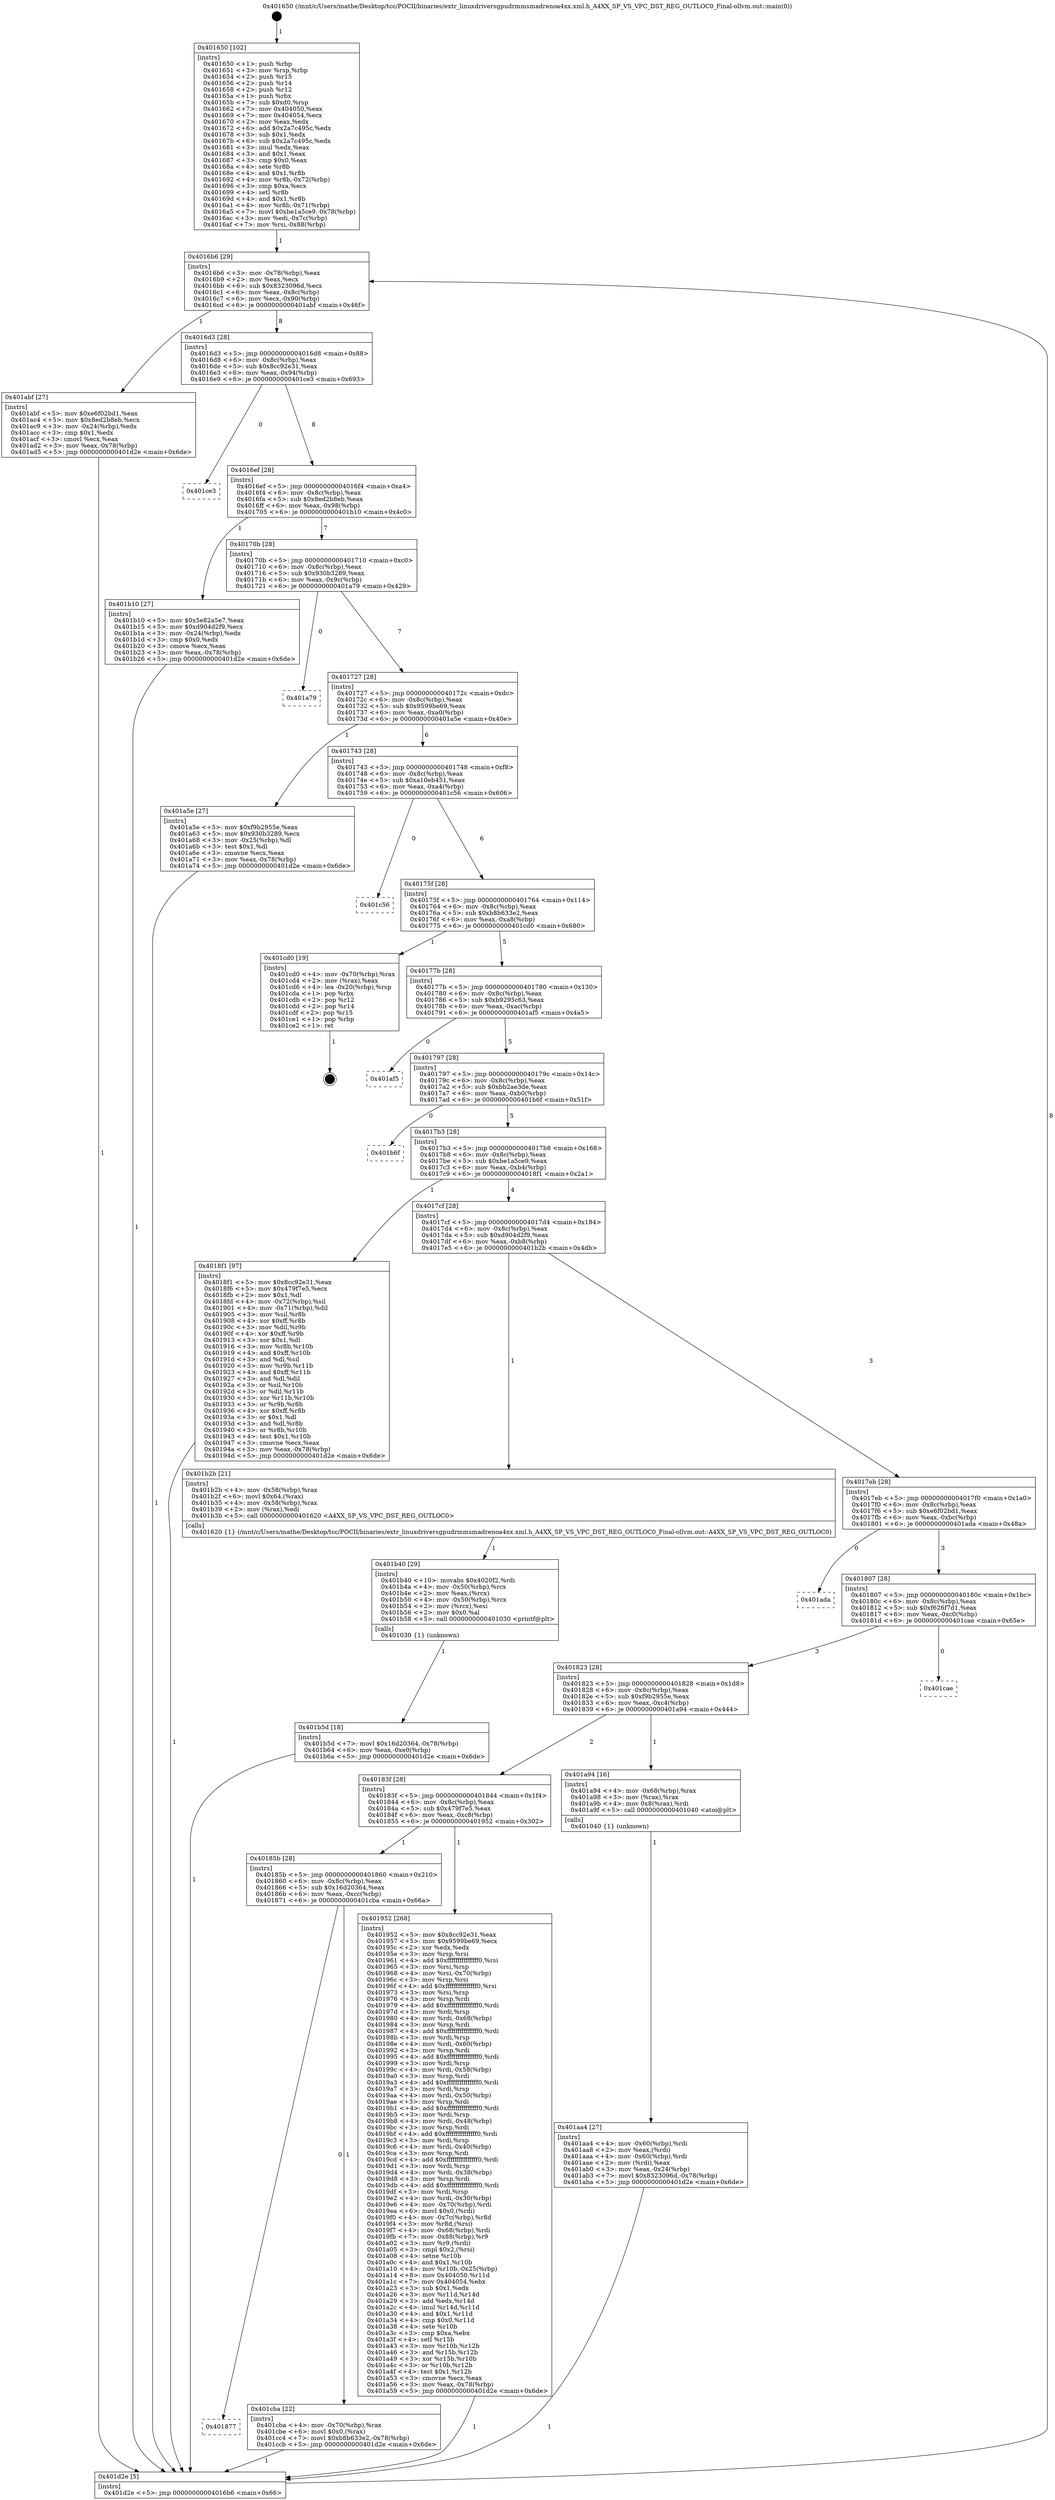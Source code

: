 digraph "0x401650" {
  label = "0x401650 (/mnt/c/Users/mathe/Desktop/tcc/POCII/binaries/extr_linuxdriversgpudrmmsmadrenoa4xx.xml.h_A4XX_SP_VS_VPC_DST_REG_OUTLOC0_Final-ollvm.out::main(0))"
  labelloc = "t"
  node[shape=record]

  Entry [label="",width=0.3,height=0.3,shape=circle,fillcolor=black,style=filled]
  "0x4016b6" [label="{
     0x4016b6 [29]\l
     | [instrs]\l
     &nbsp;&nbsp;0x4016b6 \<+3\>: mov -0x78(%rbp),%eax\l
     &nbsp;&nbsp;0x4016b9 \<+2\>: mov %eax,%ecx\l
     &nbsp;&nbsp;0x4016bb \<+6\>: sub $0x8323096d,%ecx\l
     &nbsp;&nbsp;0x4016c1 \<+6\>: mov %eax,-0x8c(%rbp)\l
     &nbsp;&nbsp;0x4016c7 \<+6\>: mov %ecx,-0x90(%rbp)\l
     &nbsp;&nbsp;0x4016cd \<+6\>: je 0000000000401abf \<main+0x46f\>\l
  }"]
  "0x401abf" [label="{
     0x401abf [27]\l
     | [instrs]\l
     &nbsp;&nbsp;0x401abf \<+5\>: mov $0xe6f02bd1,%eax\l
     &nbsp;&nbsp;0x401ac4 \<+5\>: mov $0x8ed2b8eb,%ecx\l
     &nbsp;&nbsp;0x401ac9 \<+3\>: mov -0x24(%rbp),%edx\l
     &nbsp;&nbsp;0x401acc \<+3\>: cmp $0x1,%edx\l
     &nbsp;&nbsp;0x401acf \<+3\>: cmovl %ecx,%eax\l
     &nbsp;&nbsp;0x401ad2 \<+3\>: mov %eax,-0x78(%rbp)\l
     &nbsp;&nbsp;0x401ad5 \<+5\>: jmp 0000000000401d2e \<main+0x6de\>\l
  }"]
  "0x4016d3" [label="{
     0x4016d3 [28]\l
     | [instrs]\l
     &nbsp;&nbsp;0x4016d3 \<+5\>: jmp 00000000004016d8 \<main+0x88\>\l
     &nbsp;&nbsp;0x4016d8 \<+6\>: mov -0x8c(%rbp),%eax\l
     &nbsp;&nbsp;0x4016de \<+5\>: sub $0x8cc92e31,%eax\l
     &nbsp;&nbsp;0x4016e3 \<+6\>: mov %eax,-0x94(%rbp)\l
     &nbsp;&nbsp;0x4016e9 \<+6\>: je 0000000000401ce3 \<main+0x693\>\l
  }"]
  Exit [label="",width=0.3,height=0.3,shape=circle,fillcolor=black,style=filled,peripheries=2]
  "0x401ce3" [label="{
     0x401ce3\l
  }", style=dashed]
  "0x4016ef" [label="{
     0x4016ef [28]\l
     | [instrs]\l
     &nbsp;&nbsp;0x4016ef \<+5\>: jmp 00000000004016f4 \<main+0xa4\>\l
     &nbsp;&nbsp;0x4016f4 \<+6\>: mov -0x8c(%rbp),%eax\l
     &nbsp;&nbsp;0x4016fa \<+5\>: sub $0x8ed2b8eb,%eax\l
     &nbsp;&nbsp;0x4016ff \<+6\>: mov %eax,-0x98(%rbp)\l
     &nbsp;&nbsp;0x401705 \<+6\>: je 0000000000401b10 \<main+0x4c0\>\l
  }"]
  "0x401877" [label="{
     0x401877\l
  }", style=dashed]
  "0x401b10" [label="{
     0x401b10 [27]\l
     | [instrs]\l
     &nbsp;&nbsp;0x401b10 \<+5\>: mov $0x5e82a5e7,%eax\l
     &nbsp;&nbsp;0x401b15 \<+5\>: mov $0xd904d2f9,%ecx\l
     &nbsp;&nbsp;0x401b1a \<+3\>: mov -0x24(%rbp),%edx\l
     &nbsp;&nbsp;0x401b1d \<+3\>: cmp $0x0,%edx\l
     &nbsp;&nbsp;0x401b20 \<+3\>: cmove %ecx,%eax\l
     &nbsp;&nbsp;0x401b23 \<+3\>: mov %eax,-0x78(%rbp)\l
     &nbsp;&nbsp;0x401b26 \<+5\>: jmp 0000000000401d2e \<main+0x6de\>\l
  }"]
  "0x40170b" [label="{
     0x40170b [28]\l
     | [instrs]\l
     &nbsp;&nbsp;0x40170b \<+5\>: jmp 0000000000401710 \<main+0xc0\>\l
     &nbsp;&nbsp;0x401710 \<+6\>: mov -0x8c(%rbp),%eax\l
     &nbsp;&nbsp;0x401716 \<+5\>: sub $0x930b3289,%eax\l
     &nbsp;&nbsp;0x40171b \<+6\>: mov %eax,-0x9c(%rbp)\l
     &nbsp;&nbsp;0x401721 \<+6\>: je 0000000000401a79 \<main+0x429\>\l
  }"]
  "0x401cba" [label="{
     0x401cba [22]\l
     | [instrs]\l
     &nbsp;&nbsp;0x401cba \<+4\>: mov -0x70(%rbp),%rax\l
     &nbsp;&nbsp;0x401cbe \<+6\>: movl $0x0,(%rax)\l
     &nbsp;&nbsp;0x401cc4 \<+7\>: movl $0xb8b633e2,-0x78(%rbp)\l
     &nbsp;&nbsp;0x401ccb \<+5\>: jmp 0000000000401d2e \<main+0x6de\>\l
  }"]
  "0x401a79" [label="{
     0x401a79\l
  }", style=dashed]
  "0x401727" [label="{
     0x401727 [28]\l
     | [instrs]\l
     &nbsp;&nbsp;0x401727 \<+5\>: jmp 000000000040172c \<main+0xdc\>\l
     &nbsp;&nbsp;0x40172c \<+6\>: mov -0x8c(%rbp),%eax\l
     &nbsp;&nbsp;0x401732 \<+5\>: sub $0x9599be69,%eax\l
     &nbsp;&nbsp;0x401737 \<+6\>: mov %eax,-0xa0(%rbp)\l
     &nbsp;&nbsp;0x40173d \<+6\>: je 0000000000401a5e \<main+0x40e\>\l
  }"]
  "0x401b5d" [label="{
     0x401b5d [18]\l
     | [instrs]\l
     &nbsp;&nbsp;0x401b5d \<+7\>: movl $0x16d20364,-0x78(%rbp)\l
     &nbsp;&nbsp;0x401b64 \<+6\>: mov %eax,-0xe0(%rbp)\l
     &nbsp;&nbsp;0x401b6a \<+5\>: jmp 0000000000401d2e \<main+0x6de\>\l
  }"]
  "0x401a5e" [label="{
     0x401a5e [27]\l
     | [instrs]\l
     &nbsp;&nbsp;0x401a5e \<+5\>: mov $0xf9b2955e,%eax\l
     &nbsp;&nbsp;0x401a63 \<+5\>: mov $0x930b3289,%ecx\l
     &nbsp;&nbsp;0x401a68 \<+3\>: mov -0x25(%rbp),%dl\l
     &nbsp;&nbsp;0x401a6b \<+3\>: test $0x1,%dl\l
     &nbsp;&nbsp;0x401a6e \<+3\>: cmovne %ecx,%eax\l
     &nbsp;&nbsp;0x401a71 \<+3\>: mov %eax,-0x78(%rbp)\l
     &nbsp;&nbsp;0x401a74 \<+5\>: jmp 0000000000401d2e \<main+0x6de\>\l
  }"]
  "0x401743" [label="{
     0x401743 [28]\l
     | [instrs]\l
     &nbsp;&nbsp;0x401743 \<+5\>: jmp 0000000000401748 \<main+0xf8\>\l
     &nbsp;&nbsp;0x401748 \<+6\>: mov -0x8c(%rbp),%eax\l
     &nbsp;&nbsp;0x40174e \<+5\>: sub $0xa10eb451,%eax\l
     &nbsp;&nbsp;0x401753 \<+6\>: mov %eax,-0xa4(%rbp)\l
     &nbsp;&nbsp;0x401759 \<+6\>: je 0000000000401c56 \<main+0x606\>\l
  }"]
  "0x401b40" [label="{
     0x401b40 [29]\l
     | [instrs]\l
     &nbsp;&nbsp;0x401b40 \<+10\>: movabs $0x4020f2,%rdi\l
     &nbsp;&nbsp;0x401b4a \<+4\>: mov -0x50(%rbp),%rcx\l
     &nbsp;&nbsp;0x401b4e \<+2\>: mov %eax,(%rcx)\l
     &nbsp;&nbsp;0x401b50 \<+4\>: mov -0x50(%rbp),%rcx\l
     &nbsp;&nbsp;0x401b54 \<+2\>: mov (%rcx),%esi\l
     &nbsp;&nbsp;0x401b56 \<+2\>: mov $0x0,%al\l
     &nbsp;&nbsp;0x401b58 \<+5\>: call 0000000000401030 \<printf@plt\>\l
     | [calls]\l
     &nbsp;&nbsp;0x401030 \{1\} (unknown)\l
  }"]
  "0x401c56" [label="{
     0x401c56\l
  }", style=dashed]
  "0x40175f" [label="{
     0x40175f [28]\l
     | [instrs]\l
     &nbsp;&nbsp;0x40175f \<+5\>: jmp 0000000000401764 \<main+0x114\>\l
     &nbsp;&nbsp;0x401764 \<+6\>: mov -0x8c(%rbp),%eax\l
     &nbsp;&nbsp;0x40176a \<+5\>: sub $0xb8b633e2,%eax\l
     &nbsp;&nbsp;0x40176f \<+6\>: mov %eax,-0xa8(%rbp)\l
     &nbsp;&nbsp;0x401775 \<+6\>: je 0000000000401cd0 \<main+0x680\>\l
  }"]
  "0x401aa4" [label="{
     0x401aa4 [27]\l
     | [instrs]\l
     &nbsp;&nbsp;0x401aa4 \<+4\>: mov -0x60(%rbp),%rdi\l
     &nbsp;&nbsp;0x401aa8 \<+2\>: mov %eax,(%rdi)\l
     &nbsp;&nbsp;0x401aaa \<+4\>: mov -0x60(%rbp),%rdi\l
     &nbsp;&nbsp;0x401aae \<+2\>: mov (%rdi),%eax\l
     &nbsp;&nbsp;0x401ab0 \<+3\>: mov %eax,-0x24(%rbp)\l
     &nbsp;&nbsp;0x401ab3 \<+7\>: movl $0x8323096d,-0x78(%rbp)\l
     &nbsp;&nbsp;0x401aba \<+5\>: jmp 0000000000401d2e \<main+0x6de\>\l
  }"]
  "0x401cd0" [label="{
     0x401cd0 [19]\l
     | [instrs]\l
     &nbsp;&nbsp;0x401cd0 \<+4\>: mov -0x70(%rbp),%rax\l
     &nbsp;&nbsp;0x401cd4 \<+2\>: mov (%rax),%eax\l
     &nbsp;&nbsp;0x401cd6 \<+4\>: lea -0x20(%rbp),%rsp\l
     &nbsp;&nbsp;0x401cda \<+1\>: pop %rbx\l
     &nbsp;&nbsp;0x401cdb \<+2\>: pop %r12\l
     &nbsp;&nbsp;0x401cdd \<+2\>: pop %r14\l
     &nbsp;&nbsp;0x401cdf \<+2\>: pop %r15\l
     &nbsp;&nbsp;0x401ce1 \<+1\>: pop %rbp\l
     &nbsp;&nbsp;0x401ce2 \<+1\>: ret\l
  }"]
  "0x40177b" [label="{
     0x40177b [28]\l
     | [instrs]\l
     &nbsp;&nbsp;0x40177b \<+5\>: jmp 0000000000401780 \<main+0x130\>\l
     &nbsp;&nbsp;0x401780 \<+6\>: mov -0x8c(%rbp),%eax\l
     &nbsp;&nbsp;0x401786 \<+5\>: sub $0xb9295c63,%eax\l
     &nbsp;&nbsp;0x40178b \<+6\>: mov %eax,-0xac(%rbp)\l
     &nbsp;&nbsp;0x401791 \<+6\>: je 0000000000401af5 \<main+0x4a5\>\l
  }"]
  "0x40185b" [label="{
     0x40185b [28]\l
     | [instrs]\l
     &nbsp;&nbsp;0x40185b \<+5\>: jmp 0000000000401860 \<main+0x210\>\l
     &nbsp;&nbsp;0x401860 \<+6\>: mov -0x8c(%rbp),%eax\l
     &nbsp;&nbsp;0x401866 \<+5\>: sub $0x16d20364,%eax\l
     &nbsp;&nbsp;0x40186b \<+6\>: mov %eax,-0xcc(%rbp)\l
     &nbsp;&nbsp;0x401871 \<+6\>: je 0000000000401cba \<main+0x66a\>\l
  }"]
  "0x401af5" [label="{
     0x401af5\l
  }", style=dashed]
  "0x401797" [label="{
     0x401797 [28]\l
     | [instrs]\l
     &nbsp;&nbsp;0x401797 \<+5\>: jmp 000000000040179c \<main+0x14c\>\l
     &nbsp;&nbsp;0x40179c \<+6\>: mov -0x8c(%rbp),%eax\l
     &nbsp;&nbsp;0x4017a2 \<+5\>: sub $0xbb2ae3de,%eax\l
     &nbsp;&nbsp;0x4017a7 \<+6\>: mov %eax,-0xb0(%rbp)\l
     &nbsp;&nbsp;0x4017ad \<+6\>: je 0000000000401b6f \<main+0x51f\>\l
  }"]
  "0x401952" [label="{
     0x401952 [268]\l
     | [instrs]\l
     &nbsp;&nbsp;0x401952 \<+5\>: mov $0x8cc92e31,%eax\l
     &nbsp;&nbsp;0x401957 \<+5\>: mov $0x9599be69,%ecx\l
     &nbsp;&nbsp;0x40195c \<+2\>: xor %edx,%edx\l
     &nbsp;&nbsp;0x40195e \<+3\>: mov %rsp,%rsi\l
     &nbsp;&nbsp;0x401961 \<+4\>: add $0xfffffffffffffff0,%rsi\l
     &nbsp;&nbsp;0x401965 \<+3\>: mov %rsi,%rsp\l
     &nbsp;&nbsp;0x401968 \<+4\>: mov %rsi,-0x70(%rbp)\l
     &nbsp;&nbsp;0x40196c \<+3\>: mov %rsp,%rsi\l
     &nbsp;&nbsp;0x40196f \<+4\>: add $0xfffffffffffffff0,%rsi\l
     &nbsp;&nbsp;0x401973 \<+3\>: mov %rsi,%rsp\l
     &nbsp;&nbsp;0x401976 \<+3\>: mov %rsp,%rdi\l
     &nbsp;&nbsp;0x401979 \<+4\>: add $0xfffffffffffffff0,%rdi\l
     &nbsp;&nbsp;0x40197d \<+3\>: mov %rdi,%rsp\l
     &nbsp;&nbsp;0x401980 \<+4\>: mov %rdi,-0x68(%rbp)\l
     &nbsp;&nbsp;0x401984 \<+3\>: mov %rsp,%rdi\l
     &nbsp;&nbsp;0x401987 \<+4\>: add $0xfffffffffffffff0,%rdi\l
     &nbsp;&nbsp;0x40198b \<+3\>: mov %rdi,%rsp\l
     &nbsp;&nbsp;0x40198e \<+4\>: mov %rdi,-0x60(%rbp)\l
     &nbsp;&nbsp;0x401992 \<+3\>: mov %rsp,%rdi\l
     &nbsp;&nbsp;0x401995 \<+4\>: add $0xfffffffffffffff0,%rdi\l
     &nbsp;&nbsp;0x401999 \<+3\>: mov %rdi,%rsp\l
     &nbsp;&nbsp;0x40199c \<+4\>: mov %rdi,-0x58(%rbp)\l
     &nbsp;&nbsp;0x4019a0 \<+3\>: mov %rsp,%rdi\l
     &nbsp;&nbsp;0x4019a3 \<+4\>: add $0xfffffffffffffff0,%rdi\l
     &nbsp;&nbsp;0x4019a7 \<+3\>: mov %rdi,%rsp\l
     &nbsp;&nbsp;0x4019aa \<+4\>: mov %rdi,-0x50(%rbp)\l
     &nbsp;&nbsp;0x4019ae \<+3\>: mov %rsp,%rdi\l
     &nbsp;&nbsp;0x4019b1 \<+4\>: add $0xfffffffffffffff0,%rdi\l
     &nbsp;&nbsp;0x4019b5 \<+3\>: mov %rdi,%rsp\l
     &nbsp;&nbsp;0x4019b8 \<+4\>: mov %rdi,-0x48(%rbp)\l
     &nbsp;&nbsp;0x4019bc \<+3\>: mov %rsp,%rdi\l
     &nbsp;&nbsp;0x4019bf \<+4\>: add $0xfffffffffffffff0,%rdi\l
     &nbsp;&nbsp;0x4019c3 \<+3\>: mov %rdi,%rsp\l
     &nbsp;&nbsp;0x4019c6 \<+4\>: mov %rdi,-0x40(%rbp)\l
     &nbsp;&nbsp;0x4019ca \<+3\>: mov %rsp,%rdi\l
     &nbsp;&nbsp;0x4019cd \<+4\>: add $0xfffffffffffffff0,%rdi\l
     &nbsp;&nbsp;0x4019d1 \<+3\>: mov %rdi,%rsp\l
     &nbsp;&nbsp;0x4019d4 \<+4\>: mov %rdi,-0x38(%rbp)\l
     &nbsp;&nbsp;0x4019d8 \<+3\>: mov %rsp,%rdi\l
     &nbsp;&nbsp;0x4019db \<+4\>: add $0xfffffffffffffff0,%rdi\l
     &nbsp;&nbsp;0x4019df \<+3\>: mov %rdi,%rsp\l
     &nbsp;&nbsp;0x4019e2 \<+4\>: mov %rdi,-0x30(%rbp)\l
     &nbsp;&nbsp;0x4019e6 \<+4\>: mov -0x70(%rbp),%rdi\l
     &nbsp;&nbsp;0x4019ea \<+6\>: movl $0x0,(%rdi)\l
     &nbsp;&nbsp;0x4019f0 \<+4\>: mov -0x7c(%rbp),%r8d\l
     &nbsp;&nbsp;0x4019f4 \<+3\>: mov %r8d,(%rsi)\l
     &nbsp;&nbsp;0x4019f7 \<+4\>: mov -0x68(%rbp),%rdi\l
     &nbsp;&nbsp;0x4019fb \<+7\>: mov -0x88(%rbp),%r9\l
     &nbsp;&nbsp;0x401a02 \<+3\>: mov %r9,(%rdi)\l
     &nbsp;&nbsp;0x401a05 \<+3\>: cmpl $0x2,(%rsi)\l
     &nbsp;&nbsp;0x401a08 \<+4\>: setne %r10b\l
     &nbsp;&nbsp;0x401a0c \<+4\>: and $0x1,%r10b\l
     &nbsp;&nbsp;0x401a10 \<+4\>: mov %r10b,-0x25(%rbp)\l
     &nbsp;&nbsp;0x401a14 \<+8\>: mov 0x404050,%r11d\l
     &nbsp;&nbsp;0x401a1c \<+7\>: mov 0x404054,%ebx\l
     &nbsp;&nbsp;0x401a23 \<+3\>: sub $0x1,%edx\l
     &nbsp;&nbsp;0x401a26 \<+3\>: mov %r11d,%r14d\l
     &nbsp;&nbsp;0x401a29 \<+3\>: add %edx,%r14d\l
     &nbsp;&nbsp;0x401a2c \<+4\>: imul %r14d,%r11d\l
     &nbsp;&nbsp;0x401a30 \<+4\>: and $0x1,%r11d\l
     &nbsp;&nbsp;0x401a34 \<+4\>: cmp $0x0,%r11d\l
     &nbsp;&nbsp;0x401a38 \<+4\>: sete %r10b\l
     &nbsp;&nbsp;0x401a3c \<+3\>: cmp $0xa,%ebx\l
     &nbsp;&nbsp;0x401a3f \<+4\>: setl %r15b\l
     &nbsp;&nbsp;0x401a43 \<+3\>: mov %r10b,%r12b\l
     &nbsp;&nbsp;0x401a46 \<+3\>: and %r15b,%r12b\l
     &nbsp;&nbsp;0x401a49 \<+3\>: xor %r15b,%r10b\l
     &nbsp;&nbsp;0x401a4c \<+3\>: or %r10b,%r12b\l
     &nbsp;&nbsp;0x401a4f \<+4\>: test $0x1,%r12b\l
     &nbsp;&nbsp;0x401a53 \<+3\>: cmovne %ecx,%eax\l
     &nbsp;&nbsp;0x401a56 \<+3\>: mov %eax,-0x78(%rbp)\l
     &nbsp;&nbsp;0x401a59 \<+5\>: jmp 0000000000401d2e \<main+0x6de\>\l
  }"]
  "0x401b6f" [label="{
     0x401b6f\l
  }", style=dashed]
  "0x4017b3" [label="{
     0x4017b3 [28]\l
     | [instrs]\l
     &nbsp;&nbsp;0x4017b3 \<+5\>: jmp 00000000004017b8 \<main+0x168\>\l
     &nbsp;&nbsp;0x4017b8 \<+6\>: mov -0x8c(%rbp),%eax\l
     &nbsp;&nbsp;0x4017be \<+5\>: sub $0xbe1a5ce9,%eax\l
     &nbsp;&nbsp;0x4017c3 \<+6\>: mov %eax,-0xb4(%rbp)\l
     &nbsp;&nbsp;0x4017c9 \<+6\>: je 00000000004018f1 \<main+0x2a1\>\l
  }"]
  "0x40183f" [label="{
     0x40183f [28]\l
     | [instrs]\l
     &nbsp;&nbsp;0x40183f \<+5\>: jmp 0000000000401844 \<main+0x1f4\>\l
     &nbsp;&nbsp;0x401844 \<+6\>: mov -0x8c(%rbp),%eax\l
     &nbsp;&nbsp;0x40184a \<+5\>: sub $0x479f7e5,%eax\l
     &nbsp;&nbsp;0x40184f \<+6\>: mov %eax,-0xc8(%rbp)\l
     &nbsp;&nbsp;0x401855 \<+6\>: je 0000000000401952 \<main+0x302\>\l
  }"]
  "0x4018f1" [label="{
     0x4018f1 [97]\l
     | [instrs]\l
     &nbsp;&nbsp;0x4018f1 \<+5\>: mov $0x8cc92e31,%eax\l
     &nbsp;&nbsp;0x4018f6 \<+5\>: mov $0x479f7e5,%ecx\l
     &nbsp;&nbsp;0x4018fb \<+2\>: mov $0x1,%dl\l
     &nbsp;&nbsp;0x4018fd \<+4\>: mov -0x72(%rbp),%sil\l
     &nbsp;&nbsp;0x401901 \<+4\>: mov -0x71(%rbp),%dil\l
     &nbsp;&nbsp;0x401905 \<+3\>: mov %sil,%r8b\l
     &nbsp;&nbsp;0x401908 \<+4\>: xor $0xff,%r8b\l
     &nbsp;&nbsp;0x40190c \<+3\>: mov %dil,%r9b\l
     &nbsp;&nbsp;0x40190f \<+4\>: xor $0xff,%r9b\l
     &nbsp;&nbsp;0x401913 \<+3\>: xor $0x1,%dl\l
     &nbsp;&nbsp;0x401916 \<+3\>: mov %r8b,%r10b\l
     &nbsp;&nbsp;0x401919 \<+4\>: and $0xff,%r10b\l
     &nbsp;&nbsp;0x40191d \<+3\>: and %dl,%sil\l
     &nbsp;&nbsp;0x401920 \<+3\>: mov %r9b,%r11b\l
     &nbsp;&nbsp;0x401923 \<+4\>: and $0xff,%r11b\l
     &nbsp;&nbsp;0x401927 \<+3\>: and %dl,%dil\l
     &nbsp;&nbsp;0x40192a \<+3\>: or %sil,%r10b\l
     &nbsp;&nbsp;0x40192d \<+3\>: or %dil,%r11b\l
     &nbsp;&nbsp;0x401930 \<+3\>: xor %r11b,%r10b\l
     &nbsp;&nbsp;0x401933 \<+3\>: or %r9b,%r8b\l
     &nbsp;&nbsp;0x401936 \<+4\>: xor $0xff,%r8b\l
     &nbsp;&nbsp;0x40193a \<+3\>: or $0x1,%dl\l
     &nbsp;&nbsp;0x40193d \<+3\>: and %dl,%r8b\l
     &nbsp;&nbsp;0x401940 \<+3\>: or %r8b,%r10b\l
     &nbsp;&nbsp;0x401943 \<+4\>: test $0x1,%r10b\l
     &nbsp;&nbsp;0x401947 \<+3\>: cmovne %ecx,%eax\l
     &nbsp;&nbsp;0x40194a \<+3\>: mov %eax,-0x78(%rbp)\l
     &nbsp;&nbsp;0x40194d \<+5\>: jmp 0000000000401d2e \<main+0x6de\>\l
  }"]
  "0x4017cf" [label="{
     0x4017cf [28]\l
     | [instrs]\l
     &nbsp;&nbsp;0x4017cf \<+5\>: jmp 00000000004017d4 \<main+0x184\>\l
     &nbsp;&nbsp;0x4017d4 \<+6\>: mov -0x8c(%rbp),%eax\l
     &nbsp;&nbsp;0x4017da \<+5\>: sub $0xd904d2f9,%eax\l
     &nbsp;&nbsp;0x4017df \<+6\>: mov %eax,-0xb8(%rbp)\l
     &nbsp;&nbsp;0x4017e5 \<+6\>: je 0000000000401b2b \<main+0x4db\>\l
  }"]
  "0x401d2e" [label="{
     0x401d2e [5]\l
     | [instrs]\l
     &nbsp;&nbsp;0x401d2e \<+5\>: jmp 00000000004016b6 \<main+0x66\>\l
  }"]
  "0x401650" [label="{
     0x401650 [102]\l
     | [instrs]\l
     &nbsp;&nbsp;0x401650 \<+1\>: push %rbp\l
     &nbsp;&nbsp;0x401651 \<+3\>: mov %rsp,%rbp\l
     &nbsp;&nbsp;0x401654 \<+2\>: push %r15\l
     &nbsp;&nbsp;0x401656 \<+2\>: push %r14\l
     &nbsp;&nbsp;0x401658 \<+2\>: push %r12\l
     &nbsp;&nbsp;0x40165a \<+1\>: push %rbx\l
     &nbsp;&nbsp;0x40165b \<+7\>: sub $0xd0,%rsp\l
     &nbsp;&nbsp;0x401662 \<+7\>: mov 0x404050,%eax\l
     &nbsp;&nbsp;0x401669 \<+7\>: mov 0x404054,%ecx\l
     &nbsp;&nbsp;0x401670 \<+2\>: mov %eax,%edx\l
     &nbsp;&nbsp;0x401672 \<+6\>: add $0x2a7c495c,%edx\l
     &nbsp;&nbsp;0x401678 \<+3\>: sub $0x1,%edx\l
     &nbsp;&nbsp;0x40167b \<+6\>: sub $0x2a7c495c,%edx\l
     &nbsp;&nbsp;0x401681 \<+3\>: imul %edx,%eax\l
     &nbsp;&nbsp;0x401684 \<+3\>: and $0x1,%eax\l
     &nbsp;&nbsp;0x401687 \<+3\>: cmp $0x0,%eax\l
     &nbsp;&nbsp;0x40168a \<+4\>: sete %r8b\l
     &nbsp;&nbsp;0x40168e \<+4\>: and $0x1,%r8b\l
     &nbsp;&nbsp;0x401692 \<+4\>: mov %r8b,-0x72(%rbp)\l
     &nbsp;&nbsp;0x401696 \<+3\>: cmp $0xa,%ecx\l
     &nbsp;&nbsp;0x401699 \<+4\>: setl %r8b\l
     &nbsp;&nbsp;0x40169d \<+4\>: and $0x1,%r8b\l
     &nbsp;&nbsp;0x4016a1 \<+4\>: mov %r8b,-0x71(%rbp)\l
     &nbsp;&nbsp;0x4016a5 \<+7\>: movl $0xbe1a5ce9,-0x78(%rbp)\l
     &nbsp;&nbsp;0x4016ac \<+3\>: mov %edi,-0x7c(%rbp)\l
     &nbsp;&nbsp;0x4016af \<+7\>: mov %rsi,-0x88(%rbp)\l
  }"]
  "0x401a94" [label="{
     0x401a94 [16]\l
     | [instrs]\l
     &nbsp;&nbsp;0x401a94 \<+4\>: mov -0x68(%rbp),%rax\l
     &nbsp;&nbsp;0x401a98 \<+3\>: mov (%rax),%rax\l
     &nbsp;&nbsp;0x401a9b \<+4\>: mov 0x8(%rax),%rdi\l
     &nbsp;&nbsp;0x401a9f \<+5\>: call 0000000000401040 \<atoi@plt\>\l
     | [calls]\l
     &nbsp;&nbsp;0x401040 \{1\} (unknown)\l
  }"]
  "0x401b2b" [label="{
     0x401b2b [21]\l
     | [instrs]\l
     &nbsp;&nbsp;0x401b2b \<+4\>: mov -0x58(%rbp),%rax\l
     &nbsp;&nbsp;0x401b2f \<+6\>: movl $0x64,(%rax)\l
     &nbsp;&nbsp;0x401b35 \<+4\>: mov -0x58(%rbp),%rax\l
     &nbsp;&nbsp;0x401b39 \<+2\>: mov (%rax),%edi\l
     &nbsp;&nbsp;0x401b3b \<+5\>: call 0000000000401620 \<A4XX_SP_VS_VPC_DST_REG_OUTLOC0\>\l
     | [calls]\l
     &nbsp;&nbsp;0x401620 \{1\} (/mnt/c/Users/mathe/Desktop/tcc/POCII/binaries/extr_linuxdriversgpudrmmsmadrenoa4xx.xml.h_A4XX_SP_VS_VPC_DST_REG_OUTLOC0_Final-ollvm.out::A4XX_SP_VS_VPC_DST_REG_OUTLOC0)\l
  }"]
  "0x4017eb" [label="{
     0x4017eb [28]\l
     | [instrs]\l
     &nbsp;&nbsp;0x4017eb \<+5\>: jmp 00000000004017f0 \<main+0x1a0\>\l
     &nbsp;&nbsp;0x4017f0 \<+6\>: mov -0x8c(%rbp),%eax\l
     &nbsp;&nbsp;0x4017f6 \<+5\>: sub $0xe6f02bd1,%eax\l
     &nbsp;&nbsp;0x4017fb \<+6\>: mov %eax,-0xbc(%rbp)\l
     &nbsp;&nbsp;0x401801 \<+6\>: je 0000000000401ada \<main+0x48a\>\l
  }"]
  "0x401823" [label="{
     0x401823 [28]\l
     | [instrs]\l
     &nbsp;&nbsp;0x401823 \<+5\>: jmp 0000000000401828 \<main+0x1d8\>\l
     &nbsp;&nbsp;0x401828 \<+6\>: mov -0x8c(%rbp),%eax\l
     &nbsp;&nbsp;0x40182e \<+5\>: sub $0xf9b2955e,%eax\l
     &nbsp;&nbsp;0x401833 \<+6\>: mov %eax,-0xc4(%rbp)\l
     &nbsp;&nbsp;0x401839 \<+6\>: je 0000000000401a94 \<main+0x444\>\l
  }"]
  "0x401ada" [label="{
     0x401ada\l
  }", style=dashed]
  "0x401807" [label="{
     0x401807 [28]\l
     | [instrs]\l
     &nbsp;&nbsp;0x401807 \<+5\>: jmp 000000000040180c \<main+0x1bc\>\l
     &nbsp;&nbsp;0x40180c \<+6\>: mov -0x8c(%rbp),%eax\l
     &nbsp;&nbsp;0x401812 \<+5\>: sub $0xf626f7d1,%eax\l
     &nbsp;&nbsp;0x401817 \<+6\>: mov %eax,-0xc0(%rbp)\l
     &nbsp;&nbsp;0x40181d \<+6\>: je 0000000000401cae \<main+0x65e\>\l
  }"]
  "0x401cae" [label="{
     0x401cae\l
  }", style=dashed]
  Entry -> "0x401650" [label=" 1"]
  "0x4016b6" -> "0x401abf" [label=" 1"]
  "0x4016b6" -> "0x4016d3" [label=" 8"]
  "0x401cd0" -> Exit [label=" 1"]
  "0x4016d3" -> "0x401ce3" [label=" 0"]
  "0x4016d3" -> "0x4016ef" [label=" 8"]
  "0x401cba" -> "0x401d2e" [label=" 1"]
  "0x4016ef" -> "0x401b10" [label=" 1"]
  "0x4016ef" -> "0x40170b" [label=" 7"]
  "0x40185b" -> "0x401877" [label=" 0"]
  "0x40170b" -> "0x401a79" [label=" 0"]
  "0x40170b" -> "0x401727" [label=" 7"]
  "0x40185b" -> "0x401cba" [label=" 1"]
  "0x401727" -> "0x401a5e" [label=" 1"]
  "0x401727" -> "0x401743" [label=" 6"]
  "0x401b5d" -> "0x401d2e" [label=" 1"]
  "0x401743" -> "0x401c56" [label=" 0"]
  "0x401743" -> "0x40175f" [label=" 6"]
  "0x401b40" -> "0x401b5d" [label=" 1"]
  "0x40175f" -> "0x401cd0" [label=" 1"]
  "0x40175f" -> "0x40177b" [label=" 5"]
  "0x401b2b" -> "0x401b40" [label=" 1"]
  "0x40177b" -> "0x401af5" [label=" 0"]
  "0x40177b" -> "0x401797" [label=" 5"]
  "0x401abf" -> "0x401d2e" [label=" 1"]
  "0x401797" -> "0x401b6f" [label=" 0"]
  "0x401797" -> "0x4017b3" [label=" 5"]
  "0x401aa4" -> "0x401d2e" [label=" 1"]
  "0x4017b3" -> "0x4018f1" [label=" 1"]
  "0x4017b3" -> "0x4017cf" [label=" 4"]
  "0x4018f1" -> "0x401d2e" [label=" 1"]
  "0x401650" -> "0x4016b6" [label=" 1"]
  "0x401d2e" -> "0x4016b6" [label=" 8"]
  "0x401a5e" -> "0x401d2e" [label=" 1"]
  "0x4017cf" -> "0x401b2b" [label=" 1"]
  "0x4017cf" -> "0x4017eb" [label=" 3"]
  "0x401952" -> "0x401d2e" [label=" 1"]
  "0x4017eb" -> "0x401ada" [label=" 0"]
  "0x4017eb" -> "0x401807" [label=" 3"]
  "0x40183f" -> "0x40185b" [label=" 1"]
  "0x401807" -> "0x401cae" [label=" 0"]
  "0x401807" -> "0x401823" [label=" 3"]
  "0x401b10" -> "0x401d2e" [label=" 1"]
  "0x401823" -> "0x401a94" [label=" 1"]
  "0x401823" -> "0x40183f" [label=" 2"]
  "0x401a94" -> "0x401aa4" [label=" 1"]
  "0x40183f" -> "0x401952" [label=" 1"]
}
